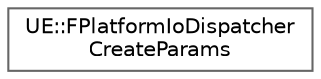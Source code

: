 digraph "Graphical Class Hierarchy"
{
 // INTERACTIVE_SVG=YES
 // LATEX_PDF_SIZE
  bgcolor="transparent";
  edge [fontname=Helvetica,fontsize=10,labelfontname=Helvetica,labelfontsize=10];
  node [fontname=Helvetica,fontsize=10,shape=box,height=0.2,width=0.4];
  rankdir="LR";
  Node0 [id="Node000000",label="UE::FPlatformIoDispatcher\lCreateParams",height=0.2,width=0.4,color="grey40", fillcolor="white", style="filled",URL="$da/de0/structUE_1_1FPlatformIoDispatcherCreateParams.html",tooltip="Parameters passed to the platform specific I/O dispatcher."];
}
